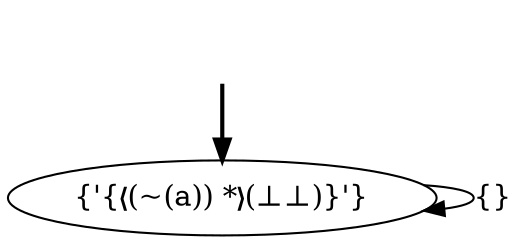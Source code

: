 digraph {
	fake [style=invisible]
	"{'{❬(~(a)) *❭(⊥⊥)}'}" [root=true]
	fake -> "{'{❬(~(a)) *❭(⊥⊥)}'}" [style=bold]
	"{'{❬(~(a)) *❭(⊥⊥)}'}" -> "{'{❬(~(a)) *❭(⊥⊥)}'}" [label="{}"]
}
